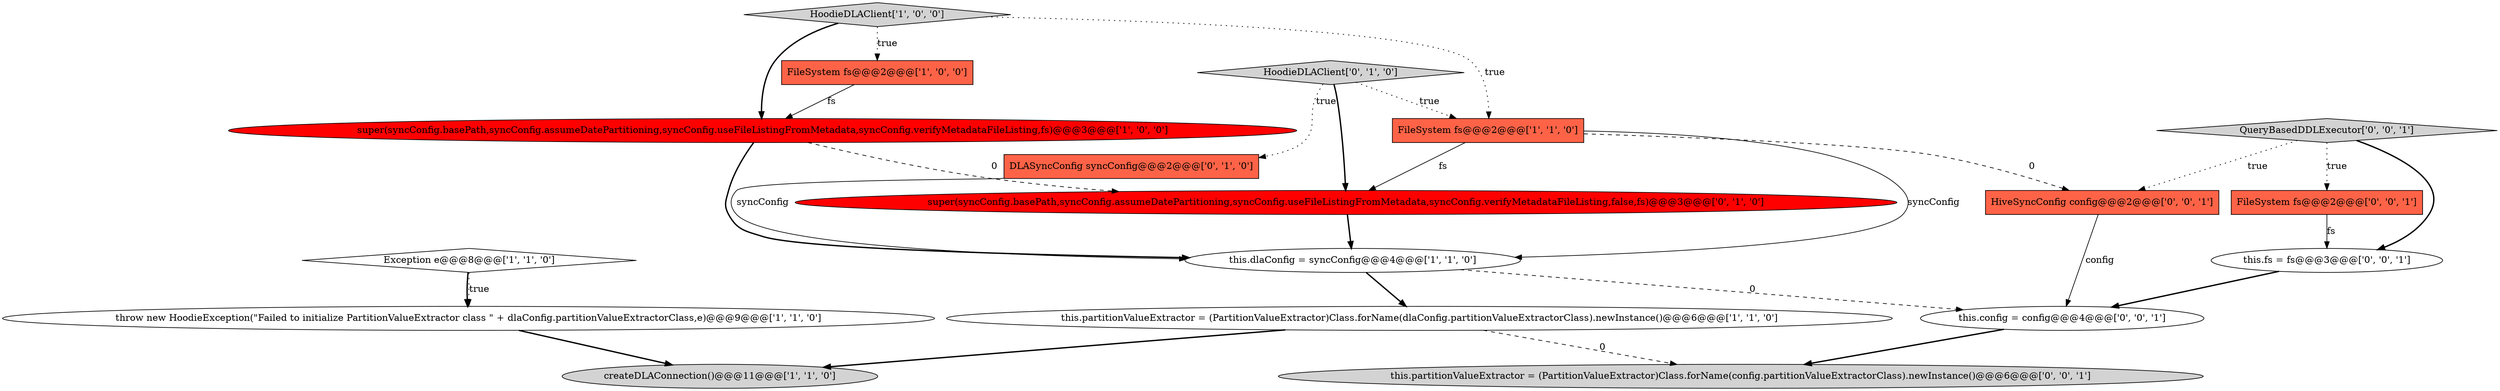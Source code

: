 digraph {
0 [style = filled, label = "createDLAConnection()@@@11@@@['1', '1', '0']", fillcolor = lightgray, shape = ellipse image = "AAA0AAABBB1BBB"];
16 [style = filled, label = "QueryBasedDDLExecutor['0', '0', '1']", fillcolor = lightgray, shape = diamond image = "AAA0AAABBB3BBB"];
11 [style = filled, label = "HoodieDLAClient['0', '1', '0']", fillcolor = lightgray, shape = diamond image = "AAA0AAABBB2BBB"];
17 [style = filled, label = "HiveSyncConfig config@@@2@@@['0', '0', '1']", fillcolor = tomato, shape = box image = "AAA0AAABBB3BBB"];
9 [style = filled, label = "DLASyncConfig syncConfig@@@2@@@['0', '1', '0']", fillcolor = tomato, shape = box image = "AAA0AAABBB2BBB"];
2 [style = filled, label = "FileSystem fs@@@2@@@['1', '0', '0']", fillcolor = tomato, shape = box image = "AAA0AAABBB1BBB"];
3 [style = filled, label = "throw new HoodieException(\"Failed to initialize PartitionValueExtractor class \" + dlaConfig.partitionValueExtractorClass,e)@@@9@@@['1', '1', '0']", fillcolor = white, shape = ellipse image = "AAA0AAABBB1BBB"];
5 [style = filled, label = "this.dlaConfig = syncConfig@@@4@@@['1', '1', '0']", fillcolor = white, shape = ellipse image = "AAA0AAABBB1BBB"];
6 [style = filled, label = "this.partitionValueExtractor = (PartitionValueExtractor)Class.forName(dlaConfig.partitionValueExtractorClass).newInstance()@@@6@@@['1', '1', '0']", fillcolor = white, shape = ellipse image = "AAA0AAABBB1BBB"];
10 [style = filled, label = "super(syncConfig.basePath,syncConfig.assumeDatePartitioning,syncConfig.useFileListingFromMetadata,syncConfig.verifyMetadataFileListing,false,fs)@@@3@@@['0', '1', '0']", fillcolor = red, shape = ellipse image = "AAA1AAABBB2BBB"];
12 [style = filled, label = "this.fs = fs@@@3@@@['0', '0', '1']", fillcolor = white, shape = ellipse image = "AAA0AAABBB3BBB"];
8 [style = filled, label = "HoodieDLAClient['1', '0', '0']", fillcolor = lightgray, shape = diamond image = "AAA0AAABBB1BBB"];
15 [style = filled, label = "FileSystem fs@@@2@@@['0', '0', '1']", fillcolor = tomato, shape = box image = "AAA0AAABBB3BBB"];
1 [style = filled, label = "Exception e@@@8@@@['1', '1', '0']", fillcolor = white, shape = diamond image = "AAA0AAABBB1BBB"];
14 [style = filled, label = "this.partitionValueExtractor = (PartitionValueExtractor)Class.forName(config.partitionValueExtractorClass).newInstance()@@@6@@@['0', '0', '1']", fillcolor = lightgray, shape = ellipse image = "AAA0AAABBB3BBB"];
13 [style = filled, label = "this.config = config@@@4@@@['0', '0', '1']", fillcolor = white, shape = ellipse image = "AAA0AAABBB3BBB"];
4 [style = filled, label = "super(syncConfig.basePath,syncConfig.assumeDatePartitioning,syncConfig.useFileListingFromMetadata,syncConfig.verifyMetadataFileListing,fs)@@@3@@@['1', '0', '0']", fillcolor = red, shape = ellipse image = "AAA1AAABBB1BBB"];
7 [style = filled, label = "FileSystem fs@@@2@@@['1', '1', '0']", fillcolor = tomato, shape = box image = "AAA0AAABBB1BBB"];
7->5 [style = solid, label="syncConfig"];
11->7 [style = dotted, label="true"];
5->13 [style = dashed, label="0"];
2->4 [style = solid, label="fs"];
7->17 [style = dashed, label="0"];
17->13 [style = solid, label="config"];
8->2 [style = dotted, label="true"];
16->17 [style = dotted, label="true"];
1->3 [style = bold, label=""];
8->7 [style = dotted, label="true"];
11->9 [style = dotted, label="true"];
6->0 [style = bold, label=""];
9->5 [style = solid, label="syncConfig"];
6->14 [style = dashed, label="0"];
3->0 [style = bold, label=""];
1->3 [style = dotted, label="true"];
12->13 [style = bold, label=""];
10->5 [style = bold, label=""];
5->6 [style = bold, label=""];
15->12 [style = solid, label="fs"];
11->10 [style = bold, label=""];
8->4 [style = bold, label=""];
4->10 [style = dashed, label="0"];
4->5 [style = bold, label=""];
13->14 [style = bold, label=""];
16->12 [style = bold, label=""];
7->10 [style = solid, label="fs"];
16->15 [style = dotted, label="true"];
}
